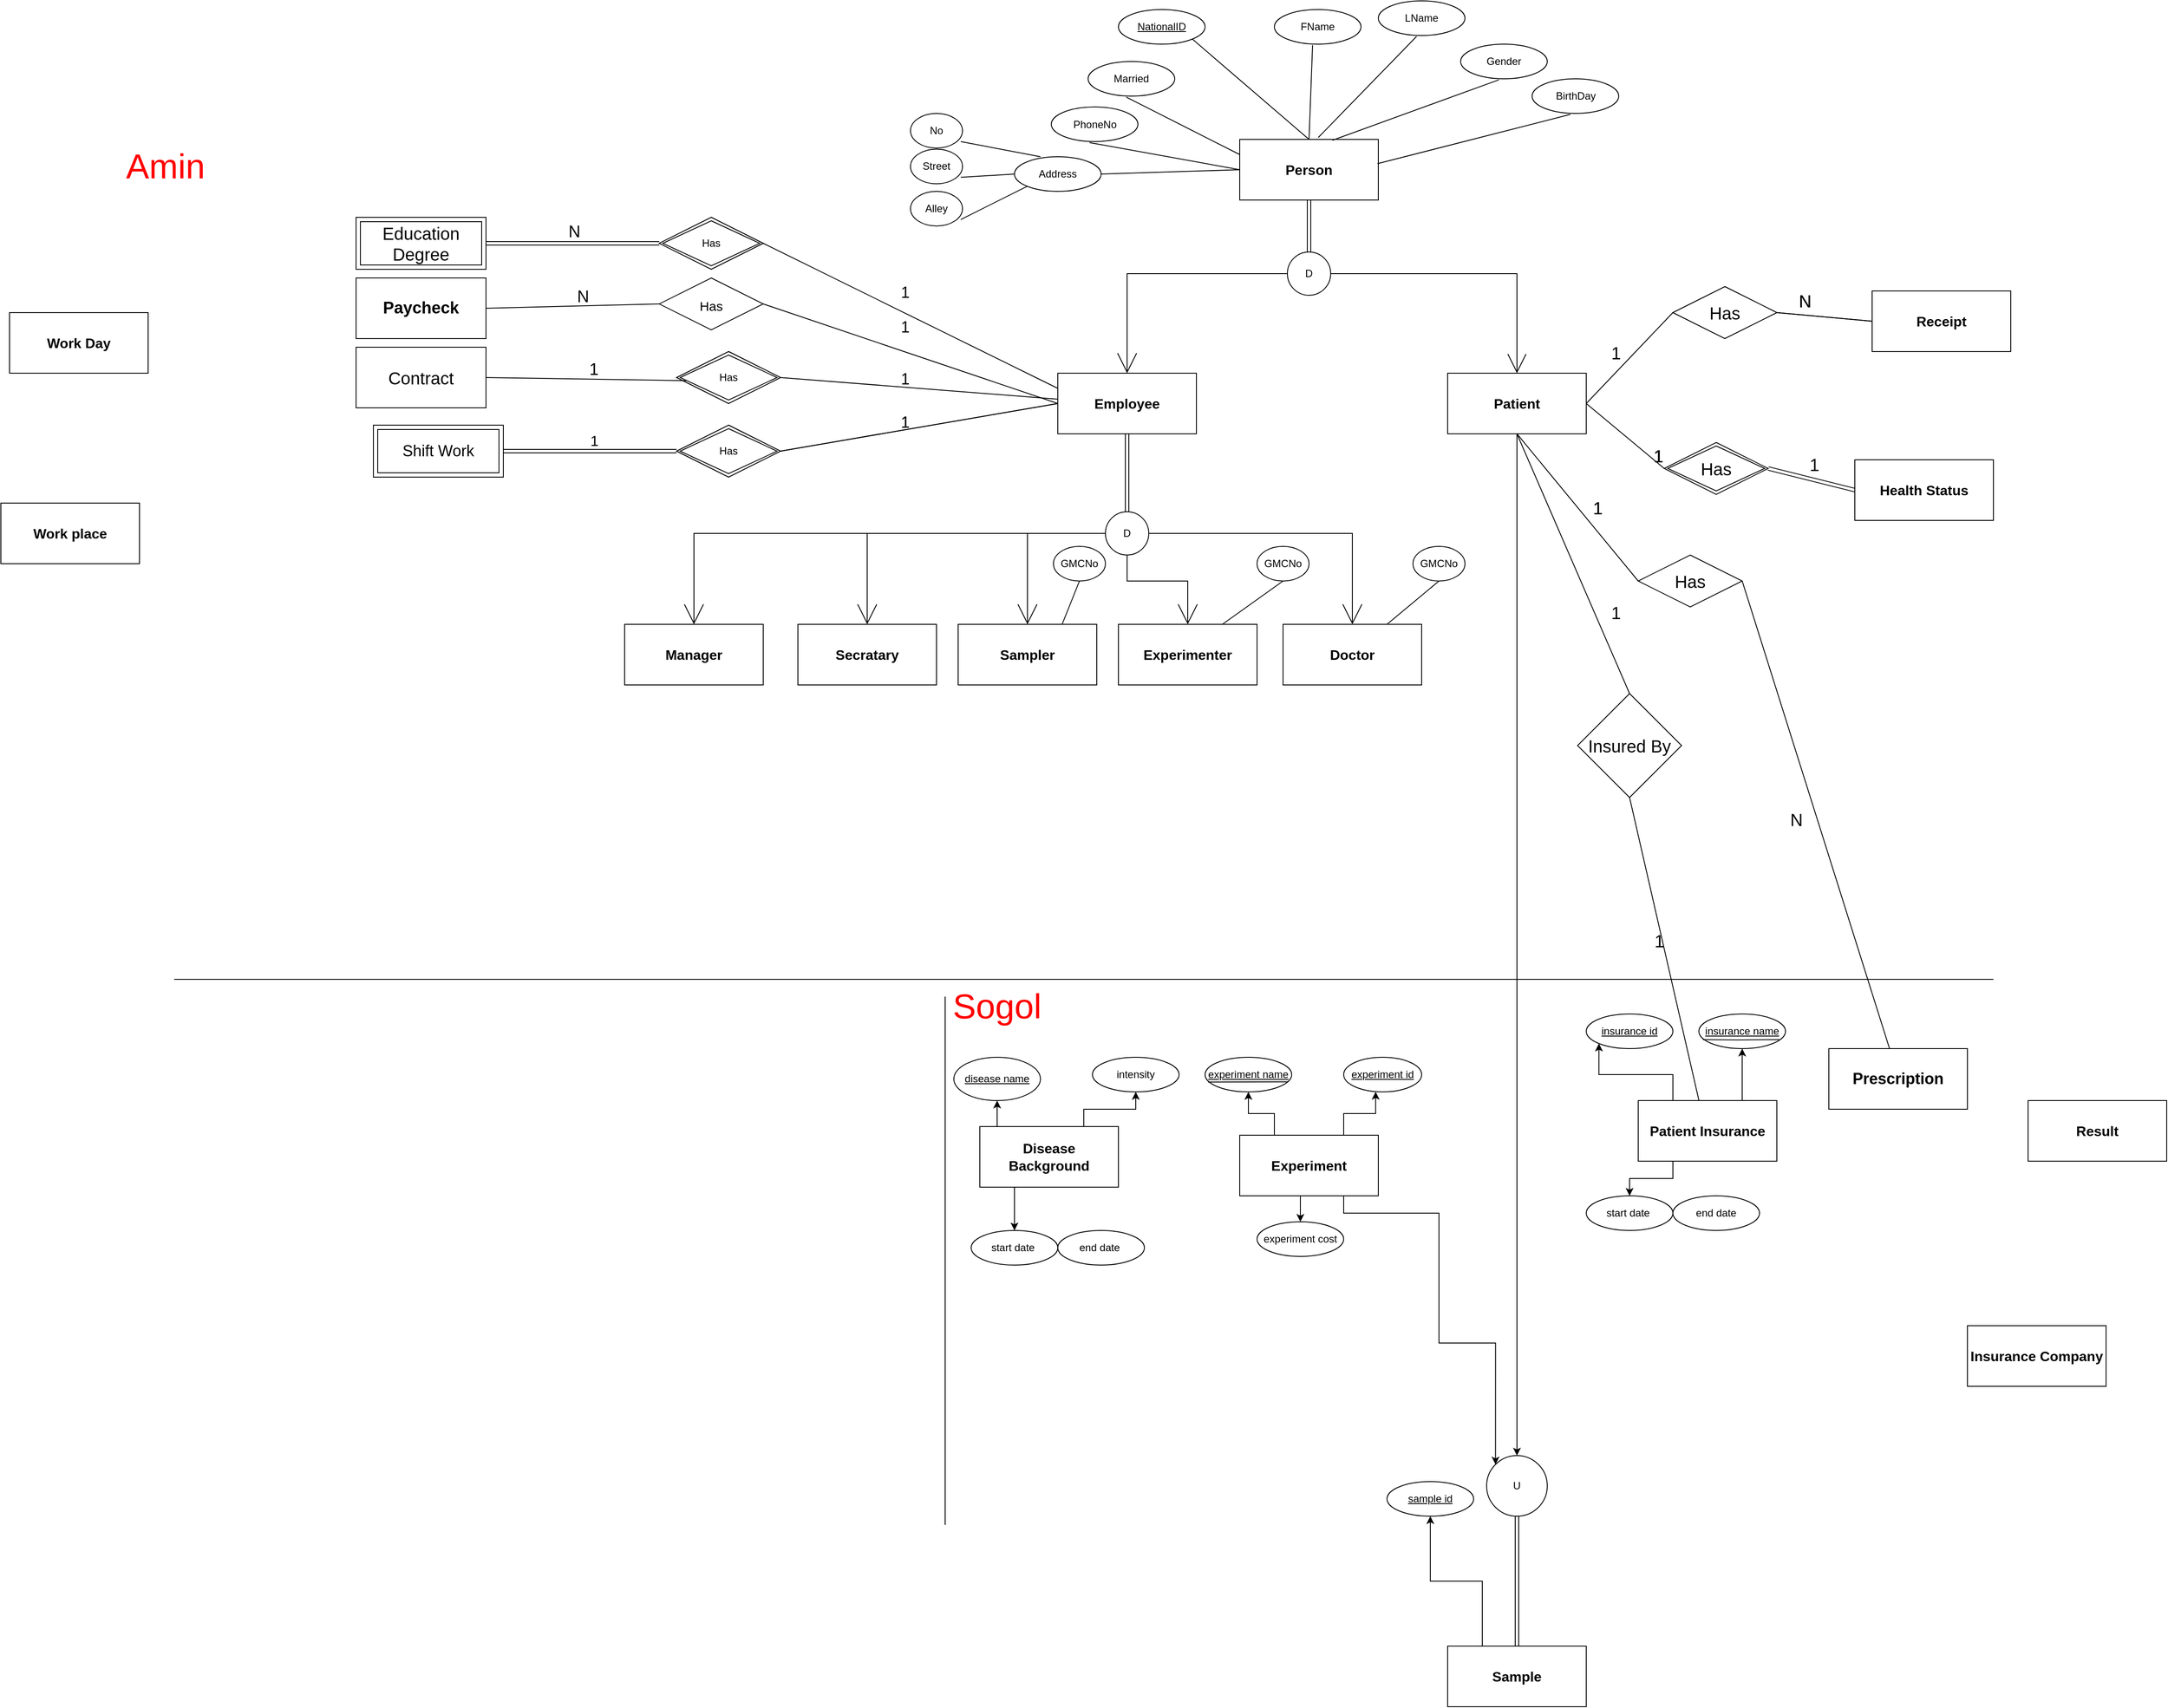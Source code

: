<mxfile version="15.8.3" type="device"><diagram id="yYorFiWzF9lwMJgG2FKl" name="Page-1"><mxGraphModel dx="3232" dy="2679" grid="1" gridSize="10" guides="1" tooltips="1" connect="1" arrows="1" fold="1" page="1" pageScale="1" pageWidth="850" pageHeight="1100" math="0" shadow="0"><root><mxCell id="0"/><mxCell id="1" parent="0"/><mxCell id="ndQmnq2tbYFk8jUC-qTm-1" value="&lt;font style=&quot;font-size: 16px&quot;&gt;&lt;b&gt;Person&lt;/b&gt;&lt;/font&gt;" style="whiteSpace=wrap;html=1;align=center;" parent="1" vertex="1"><mxGeometry x="1520" y="-370" width="160" height="70" as="geometry"/></mxCell><mxCell id="ndQmnq2tbYFk8jUC-qTm-2" value="&lt;span style=&quot;font-size: 16px&quot;&gt;&lt;b&gt;Experimenter&lt;/b&gt;&lt;/span&gt;" style="whiteSpace=wrap;html=1;align=center;" parent="1" vertex="1"><mxGeometry x="1380" y="190" width="160" height="70" as="geometry"/></mxCell><mxCell id="ndQmnq2tbYFk8jUC-qTm-3" value="&lt;font style=&quot;font-size: 16px&quot;&gt;&lt;b&gt;Employee&lt;/b&gt;&lt;/font&gt;" style="whiteSpace=wrap;html=1;align=center;" parent="1" vertex="1"><mxGeometry x="1310" y="-100" width="160" height="70" as="geometry"/></mxCell><mxCell id="tGSkYTKsPLQfBhDFiUdl-58" style="edgeStyle=orthogonalEdgeStyle;rounded=0;orthogonalLoop=1;jettySize=auto;html=1;exitX=0.5;exitY=1;exitDx=0;exitDy=0;entryX=0.5;entryY=0;entryDx=0;entryDy=0;" parent="1" source="ndQmnq2tbYFk8jUC-qTm-4" target="tGSkYTKsPLQfBhDFiUdl-52" edge="1"><mxGeometry relative="1" as="geometry"/></mxCell><mxCell id="ndQmnq2tbYFk8jUC-qTm-4" value="&lt;font style=&quot;font-size: 16px&quot;&gt;&lt;b&gt;Patient&lt;/b&gt;&lt;/font&gt;" style="whiteSpace=wrap;html=1;align=center;" parent="1" vertex="1"><mxGeometry x="1760" y="-100" width="160" height="70" as="geometry"/></mxCell><mxCell id="ndQmnq2tbYFk8jUC-qTm-5" value="&lt;font style=&quot;font-size: 16px&quot;&gt;&lt;b&gt;Manager&lt;/b&gt;&lt;/font&gt;" style="whiteSpace=wrap;html=1;align=center;" parent="1" vertex="1"><mxGeometry x="810" y="190" width="160" height="70" as="geometry"/></mxCell><mxCell id="ndQmnq2tbYFk8jUC-qTm-6" value="&lt;span style=&quot;font-size: 16px&quot;&gt;&lt;b&gt;Doctor&lt;/b&gt;&lt;/span&gt;" style="whiteSpace=wrap;html=1;align=center;" parent="1" vertex="1"><mxGeometry x="1570" y="190" width="160" height="70" as="geometry"/></mxCell><mxCell id="ndQmnq2tbYFk8jUC-qTm-7" value="&lt;font style=&quot;font-size: 16px&quot;&gt;&lt;b&gt;Sampler&lt;/b&gt;&lt;/font&gt;" style="whiteSpace=wrap;html=1;align=center;" parent="1" vertex="1"><mxGeometry x="1195" y="190" width="160" height="70" as="geometry"/></mxCell><mxCell id="ndQmnq2tbYFk8jUC-qTm-9" value="&lt;span style=&quot;font-size: 16px&quot;&gt;&lt;b&gt;Secratary&lt;/b&gt;&lt;/span&gt;" style="whiteSpace=wrap;html=1;align=center;" parent="1" vertex="1"><mxGeometry x="1010" y="190" width="160" height="70" as="geometry"/></mxCell><mxCell id="ndQmnq2tbYFk8jUC-qTm-10" value="&lt;span style=&quot;font-size: 16px&quot;&gt;&lt;b&gt;Work place&lt;/b&gt;&lt;/span&gt;" style="whiteSpace=wrap;html=1;align=center;" parent="1" vertex="1"><mxGeometry x="90" y="50" width="160" height="70" as="geometry"/></mxCell><mxCell id="ndQmnq2tbYFk8jUC-qTm-13" value="&lt;span style=&quot;font-size: 16px&quot;&gt;&lt;b&gt;Work Day&lt;/b&gt;&lt;/span&gt;" style="whiteSpace=wrap;html=1;align=center;" parent="1" vertex="1"><mxGeometry x="100" y="-170" width="160" height="70" as="geometry"/></mxCell><mxCell id="tGSkYTKsPLQfBhDFiUdl-62" style="edgeStyle=orthogonalEdgeStyle;rounded=0;orthogonalLoop=1;jettySize=auto;html=1;exitX=0.25;exitY=0;exitDx=0;exitDy=0;entryX=0;entryY=1;entryDx=0;entryDy=0;" parent="1" source="ndQmnq2tbYFk8jUC-qTm-16" target="tGSkYTKsPLQfBhDFiUdl-60" edge="1"><mxGeometry relative="1" as="geometry"/></mxCell><mxCell id="tGSkYTKsPLQfBhDFiUdl-65" style="edgeStyle=orthogonalEdgeStyle;rounded=0;orthogonalLoop=1;jettySize=auto;html=1;exitX=0.75;exitY=0;exitDx=0;exitDy=0;entryX=0.5;entryY=1;entryDx=0;entryDy=0;" parent="1" source="ndQmnq2tbYFk8jUC-qTm-16" target="tGSkYTKsPLQfBhDFiUdl-63" edge="1"><mxGeometry relative="1" as="geometry"/></mxCell><mxCell id="tGSkYTKsPLQfBhDFiUdl-68" style="edgeStyle=orthogonalEdgeStyle;rounded=0;orthogonalLoop=1;jettySize=auto;html=1;exitX=0.25;exitY=1;exitDx=0;exitDy=0;" parent="1" source="ndQmnq2tbYFk8jUC-qTm-16" target="tGSkYTKsPLQfBhDFiUdl-67" edge="1"><mxGeometry relative="1" as="geometry"/></mxCell><mxCell id="ndQmnq2tbYFk8jUC-qTm-16" value="&lt;span style=&quot;font-size: 16px&quot;&gt;&lt;b&gt;Patient Insurance&lt;/b&gt;&lt;/span&gt;" style="whiteSpace=wrap;html=1;align=center;" parent="1" vertex="1"><mxGeometry x="1980" y="740" width="160" height="70" as="geometry"/></mxCell><mxCell id="tGSkYTKsPLQfBhDFiUdl-15" style="edgeStyle=orthogonalEdgeStyle;rounded=0;orthogonalLoop=1;jettySize=auto;html=1;exitX=0.75;exitY=0;exitDx=0;exitDy=0;entryX=0.41;entryY=0.997;entryDx=0;entryDy=0;entryPerimeter=0;" parent="1" source="ndQmnq2tbYFk8jUC-qTm-22" target="tGSkYTKsPLQfBhDFiUdl-13" edge="1"><mxGeometry relative="1" as="geometry"/></mxCell><mxCell id="tGSkYTKsPLQfBhDFiUdl-16" style="edgeStyle=orthogonalEdgeStyle;rounded=0;orthogonalLoop=1;jettySize=auto;html=1;exitX=0.25;exitY=0;exitDx=0;exitDy=0;entryX=0.5;entryY=1;entryDx=0;entryDy=0;" parent="1" source="ndQmnq2tbYFk8jUC-qTm-22" target="tGSkYTKsPLQfBhDFiUdl-11" edge="1"><mxGeometry relative="1" as="geometry"/></mxCell><mxCell id="tGSkYTKsPLQfBhDFiUdl-17" style="edgeStyle=orthogonalEdgeStyle;rounded=0;orthogonalLoop=1;jettySize=auto;html=1;exitX=0.5;exitY=1;exitDx=0;exitDy=0;entryX=0.5;entryY=0;entryDx=0;entryDy=0;" parent="1" source="ndQmnq2tbYFk8jUC-qTm-22" target="tGSkYTKsPLQfBhDFiUdl-14" edge="1"><mxGeometry relative="1" as="geometry"/></mxCell><mxCell id="tGSkYTKsPLQfBhDFiUdl-57" style="edgeStyle=orthogonalEdgeStyle;rounded=0;orthogonalLoop=1;jettySize=auto;html=1;exitX=0.75;exitY=1;exitDx=0;exitDy=0;entryX=0;entryY=0;entryDx=0;entryDy=0;" parent="1" source="ndQmnq2tbYFk8jUC-qTm-22" target="tGSkYTKsPLQfBhDFiUdl-52" edge="1"><mxGeometry relative="1" as="geometry"><Array as="points"><mxPoint x="1640" y="870"/><mxPoint x="1750" y="870"/><mxPoint x="1750" y="1020"/><mxPoint x="1815" y="1020"/></Array></mxGeometry></mxCell><mxCell id="ndQmnq2tbYFk8jUC-qTm-22" value="&lt;span style=&quot;font-size: 16px&quot;&gt;&lt;b&gt;Experiment&lt;/b&gt;&lt;/span&gt;" style="whiteSpace=wrap;html=1;align=center;" parent="1" vertex="1"><mxGeometry x="1520" y="780" width="160" height="70" as="geometry"/></mxCell><mxCell id="ndQmnq2tbYFk8jUC-qTm-23" value="&lt;font style=&quot;font-size: 16px&quot;&gt;&lt;b&gt;Result&lt;/b&gt;&lt;/font&gt;" style="whiteSpace=wrap;html=1;align=center;" parent="1" vertex="1"><mxGeometry x="2430" y="740" width="160" height="70" as="geometry"/></mxCell><mxCell id="tGSkYTKsPLQfBhDFiUdl-9" style="edgeStyle=orthogonalEdgeStyle;rounded=0;orthogonalLoop=1;jettySize=auto;html=1;exitX=0.25;exitY=0;exitDx=0;exitDy=0;entryX=0.5;entryY=1;entryDx=0;entryDy=0;" parent="1" source="ndQmnq2tbYFk8jUC-qTm-24" target="tGSkYTKsPLQfBhDFiUdl-1" edge="1"><mxGeometry relative="1" as="geometry"/></mxCell><mxCell id="tGSkYTKsPLQfBhDFiUdl-10" style="edgeStyle=orthogonalEdgeStyle;rounded=0;orthogonalLoop=1;jettySize=auto;html=1;exitX=0.75;exitY=0;exitDx=0;exitDy=0;entryX=0.5;entryY=1;entryDx=0;entryDy=0;" parent="1" source="ndQmnq2tbYFk8jUC-qTm-24" target="tGSkYTKsPLQfBhDFiUdl-2" edge="1"><mxGeometry relative="1" as="geometry"/></mxCell><mxCell id="tGSkYTKsPLQfBhDFiUdl-72" style="edgeStyle=orthogonalEdgeStyle;rounded=0;orthogonalLoop=1;jettySize=auto;html=1;exitX=0.25;exitY=1;exitDx=0;exitDy=0;entryX=0.5;entryY=0;entryDx=0;entryDy=0;" parent="1" source="ndQmnq2tbYFk8jUC-qTm-24" target="tGSkYTKsPLQfBhDFiUdl-71" edge="1"><mxGeometry relative="1" as="geometry"/></mxCell><mxCell id="ndQmnq2tbYFk8jUC-qTm-24" value="&lt;span style=&quot;font-size: 16px&quot;&gt;&lt;b&gt;Disease Background&lt;/b&gt;&lt;/span&gt;" style="whiteSpace=wrap;html=1;align=center;" parent="1" vertex="1"><mxGeometry x="1220" y="770" width="160" height="70" as="geometry"/></mxCell><mxCell id="tGSkYTKsPLQfBhDFiUdl-19" style="edgeStyle=orthogonalEdgeStyle;rounded=0;orthogonalLoop=1;jettySize=auto;html=1;exitX=0.25;exitY=0;exitDx=0;exitDy=0;entryX=0.5;entryY=1;entryDx=0;entryDy=0;" parent="1" source="ndQmnq2tbYFk8jUC-qTm-25" target="tGSkYTKsPLQfBhDFiUdl-50" edge="1"><mxGeometry relative="1" as="geometry"><mxPoint x="1270" y="1120" as="targetPoint"/></mxGeometry></mxCell><mxCell id="ndQmnq2tbYFk8jUC-qTm-25" value="&lt;span style=&quot;font-size: 16px&quot;&gt;&lt;b&gt;Sample&lt;/b&gt;&lt;/span&gt;" style="whiteSpace=wrap;html=1;align=center;" parent="1" vertex="1"><mxGeometry x="1760" y="1370" width="160" height="70" as="geometry"/></mxCell><mxCell id="ndQmnq2tbYFk8jUC-qTm-26" value="&lt;font style=&quot;font-size: 16px&quot;&gt;&lt;b&gt;Insurance Company&lt;/b&gt;&lt;/font&gt;" style="whiteSpace=wrap;html=1;align=center;" parent="1" vertex="1"><mxGeometry x="2360" y="1000" width="160" height="70" as="geometry"/></mxCell><mxCell id="ndQmnq2tbYFk8jUC-qTm-27" value="&lt;font style=&quot;font-size: 18px&quot;&gt;&lt;b&gt;Prescription&lt;/b&gt;&lt;/font&gt;" style="whiteSpace=wrap;html=1;align=center;" parent="1" vertex="1"><mxGeometry x="2200" y="680" width="160" height="70" as="geometry"/></mxCell><mxCell id="ndQmnq2tbYFk8jUC-qTm-30" value="" style="endArrow=none;html=1;fontColor=#FF0000;" parent="1" edge="1"><mxGeometry width="50" height="50" relative="1" as="geometry"><mxPoint x="2390" y="600" as="sourcePoint"/><mxPoint x="290" y="600" as="targetPoint"/></mxGeometry></mxCell><mxCell id="ndQmnq2tbYFk8jUC-qTm-31" value="" style="endArrow=none;html=1;fontColor=#FF0000;" parent="1" edge="1"><mxGeometry width="50" height="50" relative="1" as="geometry"><mxPoint x="1180" y="1230" as="sourcePoint"/><mxPoint x="1180" y="620" as="targetPoint"/></mxGeometry></mxCell><mxCell id="ndQmnq2tbYFk8jUC-qTm-33" value="&lt;font style=&quot;font-size: 40px&quot;&gt;Amin&lt;/font&gt;" style="text;html=1;strokeColor=none;fillColor=none;align=center;verticalAlign=middle;whiteSpace=wrap;rounded=0;fontColor=#FF0000;" parent="1" vertex="1"><mxGeometry x="260" y="-360" width="40" height="40" as="geometry"/></mxCell><mxCell id="ndQmnq2tbYFk8jUC-qTm-34" value="Sogol" style="text;html=1;strokeColor=none;fillColor=none;align=center;verticalAlign=middle;whiteSpace=wrap;rounded=0;fontColor=#FF0000;fontSize=40;" parent="1" vertex="1"><mxGeometry x="1220" y="620" width="40" height="20" as="geometry"/></mxCell><mxCell id="tGSkYTKsPLQfBhDFiUdl-1" value="&lt;u&gt;disease name&lt;/u&gt;" style="ellipse;whiteSpace=wrap;html=1;" parent="1" vertex="1"><mxGeometry x="1190" y="690" width="100" height="50" as="geometry"/></mxCell><mxCell id="tGSkYTKsPLQfBhDFiUdl-2" value="intensity" style="ellipse;whiteSpace=wrap;html=1;" parent="1" vertex="1"><mxGeometry x="1350" y="690" width="100" height="40" as="geometry"/></mxCell><mxCell id="tGSkYTKsPLQfBhDFiUdl-11" value="experiment name" style="ellipse;whiteSpace=wrap;html=1;fontStyle=4" parent="1" vertex="1"><mxGeometry x="1480" y="690" width="100" height="40" as="geometry"/></mxCell><mxCell id="tGSkYTKsPLQfBhDFiUdl-13" value="&lt;u&gt;experiment id&lt;/u&gt;" style="ellipse;whiteSpace=wrap;html=1;" parent="1" vertex="1"><mxGeometry x="1640" y="690" width="90" height="40" as="geometry"/></mxCell><mxCell id="tGSkYTKsPLQfBhDFiUdl-14" value="experiment cost" style="ellipse;whiteSpace=wrap;html=1;" parent="1" vertex="1"><mxGeometry x="1540" y="880" width="100" height="40" as="geometry"/></mxCell><mxCell id="tGSkYTKsPLQfBhDFiUdl-50" value="sample id" style="ellipse;whiteSpace=wrap;html=1;align=center;fontStyle=4;" parent="1" vertex="1"><mxGeometry x="1690" y="1180" width="100" height="40" as="geometry"/></mxCell><mxCell id="tGSkYTKsPLQfBhDFiUdl-52" value="U" style="ellipse;whiteSpace=wrap;html=1;aspect=fixed;" parent="1" vertex="1"><mxGeometry x="1805" y="1150" width="70" height="70" as="geometry"/></mxCell><mxCell id="tGSkYTKsPLQfBhDFiUdl-55" value="" style="shape=link;html=1;rounded=0;exitX=0.5;exitY=0;exitDx=0;exitDy=0;entryX=0.5;entryY=1;entryDx=0;entryDy=0;" parent="1" source="ndQmnq2tbYFk8jUC-qTm-25" target="tGSkYTKsPLQfBhDFiUdl-52" edge="1"><mxGeometry relative="1" as="geometry"><mxPoint x="1840" y="1260" as="sourcePoint"/><mxPoint x="2000" y="1260" as="targetPoint"/><Array as="points"/></mxGeometry></mxCell><mxCell id="tGSkYTKsPLQfBhDFiUdl-60" value="insurance id" style="ellipse;whiteSpace=wrap;html=1;align=center;fontStyle=4;" parent="1" vertex="1"><mxGeometry x="1920" y="640" width="100" height="40" as="geometry"/></mxCell><mxCell id="tGSkYTKsPLQfBhDFiUdl-63" value="&lt;u&gt;insurance name&lt;/u&gt;" style="ellipse;whiteSpace=wrap;html=1;align=center;" parent="1" vertex="1"><mxGeometry x="2050" y="640" width="100" height="40" as="geometry"/></mxCell><mxCell id="tGSkYTKsPLQfBhDFiUdl-66" value="end date" style="ellipse;whiteSpace=wrap;html=1;align=center;" parent="1" vertex="1"><mxGeometry x="2020" y="850" width="100" height="40" as="geometry"/></mxCell><mxCell id="tGSkYTKsPLQfBhDFiUdl-67" value="start date&amp;nbsp;" style="ellipse;whiteSpace=wrap;html=1;align=center;" parent="1" vertex="1"><mxGeometry x="1920" y="850" width="100" height="40" as="geometry"/></mxCell><mxCell id="tGSkYTKsPLQfBhDFiUdl-70" value="end date&amp;nbsp;" style="ellipse;whiteSpace=wrap;html=1;align=center;" parent="1" vertex="1"><mxGeometry x="1310" y="890" width="100" height="40" as="geometry"/></mxCell><mxCell id="tGSkYTKsPLQfBhDFiUdl-71" value="start date&amp;nbsp;" style="ellipse;whiteSpace=wrap;html=1;align=center;" parent="1" vertex="1"><mxGeometry x="1210" y="890" width="100" height="40" as="geometry"/></mxCell><mxCell id="tGSkYTKsPLQfBhDFiUdl-78" value="" style="endArrow=none;html=1;rounded=0;exitX=0.034;exitY=0.716;exitDx=0;exitDy=0;exitPerimeter=0;entryX=0.956;entryY=0.71;entryDx=0;entryDy=0;entryPerimeter=0;" parent="1" source="tGSkYTKsPLQfBhDFiUdl-11" target="tGSkYTKsPLQfBhDFiUdl-11" edge="1"><mxGeometry width="50" height="50" relative="1" as="geometry"><mxPoint x="1600" y="720" as="sourcePoint"/><mxPoint x="1590" y="720" as="targetPoint"/></mxGeometry></mxCell><mxCell id="tGSkYTKsPLQfBhDFiUdl-79" value="" style="endArrow=none;html=1;rounded=0;exitX=0.047;exitY=0.74;exitDx=0;exitDy=0;exitPerimeter=0;entryX=0.932;entryY=0.74;entryDx=0;entryDy=0;entryPerimeter=0;" parent="1" source="tGSkYTKsPLQfBhDFiUdl-63" target="tGSkYTKsPLQfBhDFiUdl-63" edge="1"><mxGeometry width="50" height="50" relative="1" as="geometry"><mxPoint x="2065" y="670" as="sourcePoint"/><mxPoint x="2125" y="670" as="targetPoint"/><Array as="points"><mxPoint x="2095" y="670"/></Array></mxGeometry></mxCell><mxCell id="c3IHe-DRA20rUjw99vpj-3" value="" style="endArrow=none;html=1;rounded=0;exitX=1;exitY=1;exitDx=0;exitDy=0;entryX=0.5;entryY=0;entryDx=0;entryDy=0;" edge="1" parent="1" source="c3IHe-DRA20rUjw99vpj-12" target="ndQmnq2tbYFk8jUC-qTm-1"><mxGeometry relative="1" as="geometry"><mxPoint x="1480" y="-480" as="sourcePoint"/><mxPoint x="1650" y="-10" as="targetPoint"/></mxGeometry></mxCell><mxCell id="c3IHe-DRA20rUjw99vpj-6" value="FName" style="ellipse;whiteSpace=wrap;html=1;align=center;" vertex="1" parent="1"><mxGeometry x="1560" y="-520" width="100" height="40" as="geometry"/></mxCell><mxCell id="c3IHe-DRA20rUjw99vpj-12" value="NationalID" style="ellipse;whiteSpace=wrap;html=1;align=center;fontStyle=4;" vertex="1" parent="1"><mxGeometry x="1380" y="-520" width="100" height="40" as="geometry"/></mxCell><mxCell id="c3IHe-DRA20rUjw99vpj-13" value="" style="endArrow=none;html=1;rounded=0;exitX=0.441;exitY=1.029;exitDx=0;exitDy=0;exitPerimeter=0;entryX=0.5;entryY=0;entryDx=0;entryDy=0;" edge="1" parent="1" source="c3IHe-DRA20rUjw99vpj-6" target="ndQmnq2tbYFk8jUC-qTm-1"><mxGeometry relative="1" as="geometry"><mxPoint x="1550" y="-330" as="sourcePoint"/><mxPoint x="1710" y="-330" as="targetPoint"/></mxGeometry></mxCell><mxCell id="c3IHe-DRA20rUjw99vpj-14" value="" style="endArrow=none;html=1;rounded=0;exitX=0.441;exitY=1.029;exitDx=0;exitDy=0;exitPerimeter=0;entryX=0.567;entryY=-0.032;entryDx=0;entryDy=0;entryPerimeter=0;" edge="1" source="c3IHe-DRA20rUjw99vpj-15" parent="1" target="ndQmnq2tbYFk8jUC-qTm-1"><mxGeometry relative="1" as="geometry"><mxPoint x="1670" y="-340" as="sourcePoint"/><mxPoint x="1720" y="-380.0" as="targetPoint"/></mxGeometry></mxCell><mxCell id="c3IHe-DRA20rUjw99vpj-15" value="LName" style="ellipse;whiteSpace=wrap;html=1;align=center;" vertex="1" parent="1"><mxGeometry x="1680" y="-530" width="100" height="40" as="geometry"/></mxCell><mxCell id="c3IHe-DRA20rUjw99vpj-16" value="Gender" style="ellipse;whiteSpace=wrap;html=1;align=center;" vertex="1" parent="1"><mxGeometry x="1775" y="-480" width="100" height="40" as="geometry"/></mxCell><mxCell id="c3IHe-DRA20rUjw99vpj-17" value="" style="endArrow=none;html=1;rounded=0;exitX=0.441;exitY=1.029;exitDx=0;exitDy=0;exitPerimeter=0;entryX=0.669;entryY=0.014;entryDx=0;entryDy=0;entryPerimeter=0;" edge="1" source="c3IHe-DRA20rUjw99vpj-16" parent="1" target="ndQmnq2tbYFk8jUC-qTm-1"><mxGeometry relative="1" as="geometry"><mxPoint x="1765" y="-290" as="sourcePoint"/><mxPoint x="1705.72" y="-322.24" as="targetPoint"/></mxGeometry></mxCell><mxCell id="c3IHe-DRA20rUjw99vpj-18" value="BirthDay" style="ellipse;whiteSpace=wrap;html=1;align=center;" vertex="1" parent="1"><mxGeometry x="1857.5" y="-440" width="100" height="40" as="geometry"/></mxCell><mxCell id="c3IHe-DRA20rUjw99vpj-19" value="" style="endArrow=none;html=1;rounded=0;exitX=0.441;exitY=1.029;exitDx=0;exitDy=0;exitPerimeter=0;entryX=0.994;entryY=0.4;entryDx=0;entryDy=0;entryPerimeter=0;" edge="1" source="c3IHe-DRA20rUjw99vpj-18" parent="1" target="ndQmnq2tbYFk8jUC-qTm-1"><mxGeometry relative="1" as="geometry"><mxPoint x="1847.5" y="-250" as="sourcePoint"/><mxPoint x="1692.5" y="-347.01" as="targetPoint"/></mxGeometry></mxCell><mxCell id="c3IHe-DRA20rUjw99vpj-20" value="Married" style="ellipse;whiteSpace=wrap;html=1;align=center;" vertex="1" parent="1"><mxGeometry x="1345" y="-460" width="100" height="40" as="geometry"/></mxCell><mxCell id="c3IHe-DRA20rUjw99vpj-21" value="" style="endArrow=none;html=1;rounded=0;exitX=0.441;exitY=1.029;exitDx=0;exitDy=0;exitPerimeter=0;entryX=0;entryY=0.25;entryDx=0;entryDy=0;" edge="1" source="c3IHe-DRA20rUjw99vpj-20" parent="1" target="ndQmnq2tbYFk8jUC-qTm-1"><mxGeometry relative="1" as="geometry"><mxPoint x="1335" y="-270" as="sourcePoint"/><mxPoint x="1385" y="-310" as="targetPoint"/></mxGeometry></mxCell><mxCell id="c3IHe-DRA20rUjw99vpj-24" value="PhoneNo" style="ellipse;whiteSpace=wrap;html=1;align=center;" vertex="1" parent="1"><mxGeometry x="1302.5" y="-407.5" width="100" height="40" as="geometry"/></mxCell><mxCell id="c3IHe-DRA20rUjw99vpj-25" value="" style="endArrow=none;html=1;rounded=0;exitX=0.441;exitY=1.029;exitDx=0;exitDy=0;exitPerimeter=0;entryX=0;entryY=0.5;entryDx=0;entryDy=0;" edge="1" source="c3IHe-DRA20rUjw99vpj-24" parent="1" target="ndQmnq2tbYFk8jUC-qTm-1"><mxGeometry relative="1" as="geometry"><mxPoint x="1292.5" y="-217.5" as="sourcePoint"/><mxPoint x="1477.5" y="-300" as="targetPoint"/></mxGeometry></mxCell><mxCell id="c3IHe-DRA20rUjw99vpj-30" value="" style="endArrow=none;html=1;rounded=0;entryX=0;entryY=0.5;entryDx=0;entryDy=0;exitX=1;exitY=0.5;exitDx=0;exitDy=0;" edge="1" parent="1" source="c3IHe-DRA20rUjw99vpj-31" target="ndQmnq2tbYFk8jUC-qTm-1"><mxGeometry relative="1" as="geometry"><mxPoint x="1371" y="-326" as="sourcePoint"/><mxPoint x="1490" y="-250" as="targetPoint"/></mxGeometry></mxCell><mxCell id="c3IHe-DRA20rUjw99vpj-31" value="Address" style="ellipse;whiteSpace=wrap;html=1;align=center;" vertex="1" parent="1"><mxGeometry x="1260" y="-350" width="100" height="40" as="geometry"/></mxCell><mxCell id="c3IHe-DRA20rUjw99vpj-32" value="No" style="ellipse;whiteSpace=wrap;html=1;align=center;" vertex="1" parent="1"><mxGeometry x="1140" y="-400" width="60" height="40" as="geometry"/></mxCell><mxCell id="c3IHe-DRA20rUjw99vpj-33" value="" style="endArrow=none;html=1;rounded=0;exitX=0.967;exitY=0.813;exitDx=0;exitDy=0;exitPerimeter=0;" edge="1" parent="1" source="c3IHe-DRA20rUjw99vpj-32"><mxGeometry relative="1" as="geometry"><mxPoint x="1330" y="-250" as="sourcePoint"/><mxPoint x="1290" y="-350" as="targetPoint"/></mxGeometry></mxCell><mxCell id="c3IHe-DRA20rUjw99vpj-34" value="Street" style="ellipse;whiteSpace=wrap;html=1;align=center;" vertex="1" parent="1"><mxGeometry x="1140" y="-358.75" width="60" height="40" as="geometry"/></mxCell><mxCell id="c3IHe-DRA20rUjw99vpj-35" value="" style="endArrow=none;html=1;rounded=0;exitX=0.967;exitY=0.813;exitDx=0;exitDy=0;exitPerimeter=0;entryX=0;entryY=0.5;entryDx=0;entryDy=0;" edge="1" source="c3IHe-DRA20rUjw99vpj-34" parent="1" target="c3IHe-DRA20rUjw99vpj-31"><mxGeometry relative="1" as="geometry"><mxPoint x="1290" y="-201.25" as="sourcePoint"/><mxPoint x="1250" y="-301.25" as="targetPoint"/></mxGeometry></mxCell><mxCell id="c3IHe-DRA20rUjw99vpj-36" value="Alley" style="ellipse;whiteSpace=wrap;html=1;align=center;" vertex="1" parent="1"><mxGeometry x="1140" y="-310" width="60" height="40" as="geometry"/></mxCell><mxCell id="c3IHe-DRA20rUjw99vpj-37" value="" style="endArrow=none;html=1;rounded=0;exitX=0.967;exitY=0.813;exitDx=0;exitDy=0;exitPerimeter=0;entryX=0;entryY=1;entryDx=0;entryDy=0;" edge="1" source="c3IHe-DRA20rUjw99vpj-36" parent="1" target="c3IHe-DRA20rUjw99vpj-31"><mxGeometry relative="1" as="geometry"><mxPoint x="1290" y="-142.5" as="sourcePoint"/><mxPoint x="1260" y="-271.25" as="targetPoint"/></mxGeometry></mxCell><mxCell id="c3IHe-DRA20rUjw99vpj-41" style="edgeStyle=orthogonalEdgeStyle;rounded=0;orthogonalLoop=1;jettySize=auto;html=1;entryX=0.5;entryY=0;entryDx=0;entryDy=0;endSize=21;endArrow=open;endFill=0;" edge="1" parent="1" source="c3IHe-DRA20rUjw99vpj-38" target="ndQmnq2tbYFk8jUC-qTm-3"><mxGeometry relative="1" as="geometry"/></mxCell><mxCell id="c3IHe-DRA20rUjw99vpj-42" style="edgeStyle=orthogonalEdgeStyle;rounded=0;orthogonalLoop=1;jettySize=auto;html=1;entryX=0.5;entryY=0;entryDx=0;entryDy=0;endSize=20;endArrow=open;endFill=0;" edge="1" parent="1" source="c3IHe-DRA20rUjw99vpj-38" target="ndQmnq2tbYFk8jUC-qTm-4"><mxGeometry relative="1" as="geometry"/></mxCell><mxCell id="c3IHe-DRA20rUjw99vpj-38" value="D" style="ellipse;whiteSpace=wrap;html=1;align=center;" vertex="1" parent="1"><mxGeometry x="1575" y="-240" width="50" height="50" as="geometry"/></mxCell><mxCell id="c3IHe-DRA20rUjw99vpj-39" value="" style="shape=link;html=1;rounded=0;exitX=0.5;exitY=1;exitDx=0;exitDy=0;" edge="1" parent="1" source="ndQmnq2tbYFk8jUC-qTm-1" target="c3IHe-DRA20rUjw99vpj-38"><mxGeometry width="100" relative="1" as="geometry"><mxPoint x="1410" y="-100" as="sourcePoint"/><mxPoint x="1510" y="-100" as="targetPoint"/></mxGeometry></mxCell><mxCell id="c3IHe-DRA20rUjw99vpj-46" style="edgeStyle=orthogonalEdgeStyle;rounded=0;orthogonalLoop=1;jettySize=auto;html=1;entryX=0.5;entryY=0;entryDx=0;entryDy=0;endArrow=open;endFill=0;endSize=21;" edge="1" parent="1" source="c3IHe-DRA20rUjw99vpj-43" target="ndQmnq2tbYFk8jUC-qTm-6"><mxGeometry relative="1" as="geometry"/></mxCell><mxCell id="c3IHe-DRA20rUjw99vpj-47" style="edgeStyle=orthogonalEdgeStyle;rounded=0;orthogonalLoop=1;jettySize=auto;html=1;endArrow=open;endFill=0;endSize=21;" edge="1" parent="1" source="c3IHe-DRA20rUjw99vpj-43" target="ndQmnq2tbYFk8jUC-qTm-2"><mxGeometry relative="1" as="geometry"/></mxCell><mxCell id="c3IHe-DRA20rUjw99vpj-48" style="edgeStyle=orthogonalEdgeStyle;rounded=0;orthogonalLoop=1;jettySize=auto;html=1;endArrow=open;endFill=0;endSize=21;" edge="1" parent="1" source="c3IHe-DRA20rUjw99vpj-43" target="ndQmnq2tbYFk8jUC-qTm-7"><mxGeometry relative="1" as="geometry"/></mxCell><mxCell id="c3IHe-DRA20rUjw99vpj-49" style="edgeStyle=orthogonalEdgeStyle;rounded=0;orthogonalLoop=1;jettySize=auto;html=1;entryX=0.5;entryY=0;entryDx=0;entryDy=0;endArrow=open;endFill=0;endSize=21;" edge="1" parent="1" source="c3IHe-DRA20rUjw99vpj-43" target="ndQmnq2tbYFk8jUC-qTm-9"><mxGeometry relative="1" as="geometry"/></mxCell><mxCell id="c3IHe-DRA20rUjw99vpj-50" style="edgeStyle=orthogonalEdgeStyle;rounded=0;orthogonalLoop=1;jettySize=auto;html=1;entryX=0.5;entryY=0;entryDx=0;entryDy=0;endArrow=open;endFill=0;endSize=21;" edge="1" parent="1" source="c3IHe-DRA20rUjw99vpj-43" target="ndQmnq2tbYFk8jUC-qTm-5"><mxGeometry relative="1" as="geometry"/></mxCell><mxCell id="c3IHe-DRA20rUjw99vpj-43" value="D" style="ellipse;whiteSpace=wrap;html=1;align=center;" vertex="1" parent="1"><mxGeometry x="1365" y="60" width="50" height="50" as="geometry"/></mxCell><mxCell id="c3IHe-DRA20rUjw99vpj-44" value="" style="shape=link;html=1;rounded=0;exitX=0.5;exitY=1;exitDx=0;exitDy=0;entryX=0.5;entryY=0;entryDx=0;entryDy=0;" edge="1" target="c3IHe-DRA20rUjw99vpj-43" parent="1" source="ndQmnq2tbYFk8jUC-qTm-3"><mxGeometry width="100" relative="1" as="geometry"><mxPoint x="1390" y="-30" as="sourcePoint"/><mxPoint x="1390" y="30" as="targetPoint"/></mxGeometry></mxCell><mxCell id="c3IHe-DRA20rUjw99vpj-54" value="GMCNo" style="ellipse;whiteSpace=wrap;html=1;align=center;" vertex="1" parent="1"><mxGeometry x="1720" y="100" width="60" height="40" as="geometry"/></mxCell><mxCell id="c3IHe-DRA20rUjw99vpj-55" value="" style="endArrow=none;html=1;rounded=0;exitX=0.5;exitY=1;exitDx=0;exitDy=0;entryX=0.75;entryY=0;entryDx=0;entryDy=0;" edge="1" source="c3IHe-DRA20rUjw99vpj-54" parent="1" target="ndQmnq2tbYFk8jUC-qTm-6"><mxGeometry relative="1" as="geometry"><mxPoint x="1860" y="230" as="sourcePoint"/><mxPoint x="1820" y="130.0" as="targetPoint"/></mxGeometry></mxCell><mxCell id="c3IHe-DRA20rUjw99vpj-56" value="GMCNo" style="ellipse;whiteSpace=wrap;html=1;align=center;" vertex="1" parent="1"><mxGeometry x="1540" y="100" width="60" height="40" as="geometry"/></mxCell><mxCell id="c3IHe-DRA20rUjw99vpj-57" value="" style="endArrow=none;html=1;rounded=0;exitX=0.5;exitY=1;exitDx=0;exitDy=0;entryX=0.75;entryY=0;entryDx=0;entryDy=0;" edge="1" source="c3IHe-DRA20rUjw99vpj-56" parent="1" target="ndQmnq2tbYFk8jUC-qTm-2"><mxGeometry relative="1" as="geometry"><mxPoint x="1700" y="230" as="sourcePoint"/><mxPoint x="1530" y="190" as="targetPoint"/></mxGeometry></mxCell><mxCell id="c3IHe-DRA20rUjw99vpj-58" value="GMCNo" style="ellipse;whiteSpace=wrap;html=1;align=center;" vertex="1" parent="1"><mxGeometry x="1305" y="100" width="60" height="40" as="geometry"/></mxCell><mxCell id="c3IHe-DRA20rUjw99vpj-59" value="" style="endArrow=none;html=1;rounded=0;exitX=0.5;exitY=1;exitDx=0;exitDy=0;entryX=0.75;entryY=0;entryDx=0;entryDy=0;" edge="1" source="c3IHe-DRA20rUjw99vpj-58" parent="1" target="ndQmnq2tbYFk8jUC-qTm-7"><mxGeometry relative="1" as="geometry"><mxPoint x="1465" y="230" as="sourcePoint"/><mxPoint x="1265" y="190" as="targetPoint"/></mxGeometry></mxCell><mxCell id="c3IHe-DRA20rUjw99vpj-61" value="Has" style="shape=rhombus;double=1;perimeter=rhombusPerimeter;whiteSpace=wrap;html=1;align=center;" vertex="1" parent="1"><mxGeometry x="870" y="-40" width="120" height="60" as="geometry"/></mxCell><mxCell id="c3IHe-DRA20rUjw99vpj-66" value="" style="shape=link;html=1;rounded=0;endArrow=open;endFill=0;endSize=21;exitX=1;exitY=0.5;exitDx=0;exitDy=0;entryX=0;entryY=0.5;entryDx=0;entryDy=0;" edge="1" parent="1" source="c3IHe-DRA20rUjw99vpj-71" target="c3IHe-DRA20rUjw99vpj-61"><mxGeometry relative="1" as="geometry"><mxPoint x="640" y="-10" as="sourcePoint"/><mxPoint x="840" y="-1" as="targetPoint"/></mxGeometry></mxCell><mxCell id="c3IHe-DRA20rUjw99vpj-67" value="1" style="resizable=0;html=1;align=right;verticalAlign=bottom;fontSize=17;" connectable="0" vertex="1" parent="c3IHe-DRA20rUjw99vpj-66"><mxGeometry x="1" relative="1" as="geometry"><mxPoint x="-90" as="offset"/></mxGeometry></mxCell><mxCell id="c3IHe-DRA20rUjw99vpj-71" value="&lt;font style=&quot;font-size: 18px&quot;&gt;Shift Work&lt;br&gt;&lt;/font&gt;" style="shape=ext;margin=3;double=1;whiteSpace=wrap;html=1;align=center;" vertex="1" parent="1"><mxGeometry x="520" y="-40" width="150" height="60" as="geometry"/></mxCell><mxCell id="c3IHe-DRA20rUjw99vpj-72" value="" style="endArrow=none;html=1;rounded=0;fontSize=18;endSize=21;entryX=0;entryY=0.5;entryDx=0;entryDy=0;" edge="1" parent="1" target="ndQmnq2tbYFk8jUC-qTm-3"><mxGeometry relative="1" as="geometry"><mxPoint x="990" y="-10" as="sourcePoint"/><mxPoint x="1140" y="90" as="targetPoint"/></mxGeometry></mxCell><mxCell id="c3IHe-DRA20rUjw99vpj-73" value="1" style="resizable=0;html=1;align=right;verticalAlign=bottom;fontSize=18;" connectable="0" vertex="1" parent="c3IHe-DRA20rUjw99vpj-72"><mxGeometry x="1" relative="1" as="geometry"><mxPoint x="-170" y="35" as="offset"/></mxGeometry></mxCell><mxCell id="c3IHe-DRA20rUjw99vpj-90" value="1" style="resizable=0;html=1;align=right;verticalAlign=bottom;fontSize=18;" connectable="0" vertex="1" parent="c3IHe-DRA20rUjw99vpj-72"><mxGeometry x="1" relative="1" as="geometry"><mxPoint x="-170" y="-15" as="offset"/></mxGeometry></mxCell><mxCell id="c3IHe-DRA20rUjw99vpj-97" value="1" style="resizable=0;html=1;align=right;verticalAlign=bottom;fontSize=18;" connectable="0" vertex="1" parent="c3IHe-DRA20rUjw99vpj-72"><mxGeometry x="1" relative="1" as="geometry"><mxPoint x="-170" y="-75" as="offset"/></mxGeometry></mxCell><mxCell id="c3IHe-DRA20rUjw99vpj-117" value="1" style="resizable=0;html=1;align=right;verticalAlign=bottom;fontSize=18;" connectable="0" vertex="1" parent="c3IHe-DRA20rUjw99vpj-72"><mxGeometry x="1" relative="1" as="geometry"><mxPoint x="-170" y="-115" as="offset"/></mxGeometry></mxCell><mxCell id="c3IHe-DRA20rUjw99vpj-78" value="Has" style="shape=rhombus;double=1;perimeter=rhombusPerimeter;whiteSpace=wrap;html=1;align=center;" vertex="1" parent="1"><mxGeometry x="870" y="-40" width="120" height="60" as="geometry"/></mxCell><mxCell id="c3IHe-DRA20rUjw99vpj-79" value="" style="endArrow=none;html=1;rounded=0;fontSize=18;endSize=21;entryX=0;entryY=0.5;entryDx=0;entryDy=0;" edge="1" parent="1"><mxGeometry relative="1" as="geometry"><mxPoint x="990" y="-10" as="sourcePoint"/><mxPoint x="1310" y="-65" as="targetPoint"/></mxGeometry></mxCell><mxCell id="c3IHe-DRA20rUjw99vpj-80" value="1" style="resizable=0;html=1;align=right;verticalAlign=bottom;fontSize=18;" connectable="0" vertex="1" parent="c3IHe-DRA20rUjw99vpj-79"><mxGeometry x="1" relative="1" as="geometry"><mxPoint x="-170" y="35" as="offset"/></mxGeometry></mxCell><mxCell id="c3IHe-DRA20rUjw99vpj-86" value="Has" style="shape=rhombus;double=1;perimeter=rhombusPerimeter;whiteSpace=wrap;html=1;align=center;" vertex="1" parent="1"><mxGeometry x="870" y="-125" width="120" height="60" as="geometry"/></mxCell><mxCell id="c3IHe-DRA20rUjw99vpj-94" value="Has" style="shape=rhombus;double=1;perimeter=rhombusPerimeter;whiteSpace=wrap;html=1;align=center;" vertex="1" parent="1"><mxGeometry x="870" y="-125" width="120" height="60" as="geometry"/></mxCell><mxCell id="c3IHe-DRA20rUjw99vpj-95" value="" style="endArrow=none;html=1;rounded=0;fontSize=18;endSize=21;" edge="1" parent="1"><mxGeometry relative="1" as="geometry"><mxPoint x="990" y="-95" as="sourcePoint"/><mxPoint x="1310" y="-70" as="targetPoint"/></mxGeometry></mxCell><mxCell id="c3IHe-DRA20rUjw99vpj-106" value="" style="endArrow=none;html=1;rounded=0;fontSize=18;endSize=21;entryX=0;entryY=0.5;entryDx=0;entryDy=0;exitX=1;exitY=0.5;exitDx=0;exitDy=0;" edge="1" parent="1" source="c3IHe-DRA20rUjw99vpj-128" target="ndQmnq2tbYFk8jUC-qTm-3"><mxGeometry relative="1" as="geometry"><mxPoint x="982.5" y="-180" as="sourcePoint"/><mxPoint x="1302.5" y="-155" as="targetPoint"/></mxGeometry></mxCell><mxCell id="c3IHe-DRA20rUjw99vpj-118" value="Has" style="shape=rhombus;double=1;perimeter=rhombusPerimeter;whiteSpace=wrap;html=1;align=center;" vertex="1" parent="1"><mxGeometry x="850" y="-280" width="120" height="60" as="geometry"/></mxCell><mxCell id="c3IHe-DRA20rUjw99vpj-119" value="" style="shape=link;html=1;rounded=0;endArrow=open;endFill=0;endSize=21;exitX=1;exitY=0.5;exitDx=0;exitDy=0;entryX=0;entryY=0.5;entryDx=0;entryDy=0;" edge="1" source="c3IHe-DRA20rUjw99vpj-121" target="c3IHe-DRA20rUjw99vpj-118" parent="1"><mxGeometry relative="1" as="geometry"><mxPoint x="620" y="-250" as="sourcePoint"/><mxPoint x="820" y="-241" as="targetPoint"/></mxGeometry></mxCell><mxCell id="c3IHe-DRA20rUjw99vpj-121" value="&lt;font style=&quot;font-size: 18px&quot;&gt;Shift Work&lt;br&gt;&lt;/font&gt;" style="shape=ext;margin=3;double=1;whiteSpace=wrap;html=1;align=center;" vertex="1" parent="1"><mxGeometry x="500" y="-280" width="150" height="60" as="geometry"/></mxCell><mxCell id="c3IHe-DRA20rUjw99vpj-122" value="&lt;font style=&quot;font-size: 20px&quot;&gt;Education &lt;/font&gt;&lt;font style=&quot;font-size: 20px&quot;&gt;Degree&lt;/font&gt;" style="shape=ext;margin=3;double=1;whiteSpace=wrap;html=1;align=center;" vertex="1" parent="1"><mxGeometry x="500" y="-280" width="150" height="60" as="geometry"/></mxCell><mxCell id="c3IHe-DRA20rUjw99vpj-123" value="" style="shape=link;html=1;rounded=0;endArrow=open;endFill=0;endSize=21;exitX=1;exitY=0.5;exitDx=0;exitDy=0;entryX=0;entryY=0.5;entryDx=0;entryDy=0;" edge="1" source="c3IHe-DRA20rUjw99vpj-122" target="c3IHe-DRA20rUjw99vpj-125" parent="1"><mxGeometry relative="1" as="geometry"><mxPoint x="620" y="-250" as="sourcePoint"/><mxPoint x="820" y="-241" as="targetPoint"/></mxGeometry></mxCell><mxCell id="c3IHe-DRA20rUjw99vpj-125" value="Has" style="shape=rhombus;double=1;perimeter=rhombusPerimeter;whiteSpace=wrap;html=1;align=center;" vertex="1" parent="1"><mxGeometry x="850" y="-280" width="120" height="60" as="geometry"/></mxCell><mxCell id="c3IHe-DRA20rUjw99vpj-126" value="" style="endArrow=none;html=1;rounded=0;fontSize=18;endSize=21;entryX=0;entryY=0.25;entryDx=0;entryDy=0;" edge="1" parent="1" target="ndQmnq2tbYFk8jUC-qTm-3"><mxGeometry relative="1" as="geometry"><mxPoint x="970" y="-250" as="sourcePoint"/><mxPoint x="1297.5" y="-135" as="targetPoint"/></mxGeometry></mxCell><mxCell id="c3IHe-DRA20rUjw99vpj-128" value="&lt;font style=&quot;font-size: 15px&quot;&gt;Has&lt;/font&gt;" style="shape=rhombus;perimeter=rhombusPerimeter;whiteSpace=wrap;html=1;align=center;fontSize=20;" vertex="1" parent="1"><mxGeometry x="850" y="-210" width="120" height="60" as="geometry"/></mxCell><mxCell id="c3IHe-DRA20rUjw99vpj-129" value="&lt;font style=&quot;font-size: 19px&quot;&gt;&lt;b&gt;Paycheck&lt;/b&gt;&lt;/font&gt;" style="whiteSpace=wrap;html=1;align=center;" vertex="1" parent="1"><mxGeometry x="500" y="-210" width="150" height="70" as="geometry"/></mxCell><mxCell id="c3IHe-DRA20rUjw99vpj-130" value="" style="endArrow=none;html=1;rounded=0;fontSize=19;endSize=21;entryX=0;entryY=0.5;entryDx=0;entryDy=0;exitX=1;exitY=0.5;exitDx=0;exitDy=0;" edge="1" parent="1" source="c3IHe-DRA20rUjw99vpj-129" target="c3IHe-DRA20rUjw99vpj-128"><mxGeometry relative="1" as="geometry"><mxPoint x="350" y="40" as="sourcePoint"/><mxPoint x="510" y="40" as="targetPoint"/></mxGeometry></mxCell><mxCell id="c3IHe-DRA20rUjw99vpj-131" value="N" style="resizable=0;html=1;align=right;verticalAlign=bottom;fontSize=19;" connectable="0" vertex="1" parent="c3IHe-DRA20rUjw99vpj-130"><mxGeometry x="1" relative="1" as="geometry"><mxPoint x="-80" y="5" as="offset"/></mxGeometry></mxCell><mxCell id="c3IHe-DRA20rUjw99vpj-135" value="N" style="resizable=0;html=1;align=right;verticalAlign=bottom;fontSize=19;" connectable="0" vertex="1" parent="c3IHe-DRA20rUjw99vpj-130"><mxGeometry x="1" relative="1" as="geometry"><mxPoint x="-90" y="-70" as="offset"/></mxGeometry></mxCell><mxCell id="c3IHe-DRA20rUjw99vpj-132" value="" style="endArrow=none;html=1;rounded=0;fontSize=19;endSize=21;entryX=0.094;entryY=0.56;entryDx=0;entryDy=0;exitX=1;exitY=0.5;exitDx=0;exitDy=0;entryPerimeter=0;" edge="1" source="c3IHe-DRA20rUjw99vpj-134" parent="1" target="c3IHe-DRA20rUjw99vpj-94"><mxGeometry relative="1" as="geometry"><mxPoint x="360" y="125" as="sourcePoint"/><mxPoint x="860" y="-95.0" as="targetPoint"/></mxGeometry></mxCell><mxCell id="c3IHe-DRA20rUjw99vpj-133" value="1" style="resizable=0;html=1;align=right;verticalAlign=bottom;fontSize=19;" connectable="0" vertex="1" parent="c3IHe-DRA20rUjw99vpj-132"><mxGeometry x="1" relative="1" as="geometry"><mxPoint x="-101" y="1" as="offset"/></mxGeometry></mxCell><mxCell id="c3IHe-DRA20rUjw99vpj-134" value="&lt;font style=&quot;font-size: 20px&quot;&gt;Contract&lt;/font&gt;" style="whiteSpace=wrap;html=1;align=center;" vertex="1" parent="1"><mxGeometry x="500" y="-130" width="150" height="70" as="geometry"/></mxCell><mxCell id="c3IHe-DRA20rUjw99vpj-140" value="&lt;font style=&quot;font-size: 16px&quot;&gt;&lt;b&gt;Health Status&lt;/b&gt;&lt;/font&gt;" style="whiteSpace=wrap;html=1;align=center;" vertex="1" parent="1"><mxGeometry x="2230" width="160" height="70" as="geometry"/></mxCell><mxCell id="c3IHe-DRA20rUjw99vpj-141" value="&lt;span style=&quot;font-size: 16px&quot;&gt;&lt;b&gt;Receipt&lt;/b&gt;&lt;/span&gt;" style="whiteSpace=wrap;html=1;align=center;" vertex="1" parent="1"><mxGeometry x="2250" y="-195" width="160" height="70" as="geometry"/></mxCell><mxCell id="c3IHe-DRA20rUjw99vpj-142" value="Has" style="shape=rhombus;double=1;perimeter=rhombusPerimeter;whiteSpace=wrap;html=1;align=center;fontSize=20;" vertex="1" parent="1"><mxGeometry x="2010" y="-20" width="120" height="60" as="geometry"/></mxCell><mxCell id="c3IHe-DRA20rUjw99vpj-144" value="" style="endArrow=none;html=1;rounded=0;fontSize=20;endSize=21;exitX=1;exitY=0.5;exitDx=0;exitDy=0;entryX=0;entryY=0.5;entryDx=0;entryDy=0;" edge="1" parent="1" source="ndQmnq2tbYFk8jUC-qTm-4" target="c3IHe-DRA20rUjw99vpj-142"><mxGeometry relative="1" as="geometry"><mxPoint x="2230" y="-290" as="sourcePoint"/><mxPoint x="2390" y="-290" as="targetPoint"/></mxGeometry></mxCell><mxCell id="c3IHe-DRA20rUjw99vpj-145" value="1" style="resizable=0;html=1;align=right;verticalAlign=bottom;fontSize=20;" connectable="0" vertex="1" parent="c3IHe-DRA20rUjw99vpj-144"><mxGeometry x="1" relative="1" as="geometry"/></mxCell><mxCell id="c3IHe-DRA20rUjw99vpj-173" value="1" style="resizable=0;html=1;align=right;verticalAlign=bottom;fontSize=20;" connectable="0" vertex="1" parent="c3IHe-DRA20rUjw99vpj-144"><mxGeometry x="1" relative="1" as="geometry"/></mxCell><mxCell id="c3IHe-DRA20rUjw99vpj-177" value="1" style="resizable=0;html=1;align=right;verticalAlign=bottom;fontSize=20;" connectable="0" vertex="1" parent="c3IHe-DRA20rUjw99vpj-144"><mxGeometry x="1" relative="1" as="geometry"/></mxCell><mxCell id="c3IHe-DRA20rUjw99vpj-146" value="" style="shape=link;html=1;rounded=0;fontSize=20;endArrow=open;endFill=0;endSize=21;exitX=1;exitY=0.5;exitDx=0;exitDy=0;entryX=0;entryY=0.5;entryDx=0;entryDy=0;" edge="1" parent="1" source="c3IHe-DRA20rUjw99vpj-142" target="c3IHe-DRA20rUjw99vpj-140"><mxGeometry relative="1" as="geometry"><mxPoint x="2030" y="90" as="sourcePoint"/><mxPoint x="2180" y="90" as="targetPoint"/></mxGeometry></mxCell><mxCell id="c3IHe-DRA20rUjw99vpj-147" value="1" style="resizable=0;html=1;align=right;verticalAlign=bottom;fontSize=20;" connectable="0" vertex="1" parent="c3IHe-DRA20rUjw99vpj-146"><mxGeometry x="1" relative="1" as="geometry"><mxPoint x="-40" y="-15" as="offset"/></mxGeometry></mxCell><mxCell id="c3IHe-DRA20rUjw99vpj-148" value="Has" style="shape=rhombus;perimeter=rhombusPerimeter;whiteSpace=wrap;html=1;align=center;fontSize=20;" vertex="1" parent="1"><mxGeometry x="2020" y="-200" width="120" height="60" as="geometry"/></mxCell><mxCell id="c3IHe-DRA20rUjw99vpj-150" value="" style="endArrow=none;html=1;rounded=0;fontSize=20;endSize=21;exitX=1;exitY=0.5;exitDx=0;exitDy=0;entryX=0;entryY=0.5;entryDx=0;entryDy=0;" edge="1" parent="1" source="ndQmnq2tbYFk8jUC-qTm-4" target="c3IHe-DRA20rUjw99vpj-148"><mxGeometry relative="1" as="geometry"><mxPoint x="2030" y="100" as="sourcePoint"/><mxPoint x="2190" y="100" as="targetPoint"/></mxGeometry></mxCell><mxCell id="c3IHe-DRA20rUjw99vpj-151" value="1" style="resizable=0;html=1;align=right;verticalAlign=bottom;fontSize=20;" connectable="0" vertex="1" parent="c3IHe-DRA20rUjw99vpj-150"><mxGeometry x="1" relative="1" as="geometry"><mxPoint x="-60" y="60" as="offset"/></mxGeometry></mxCell><mxCell id="c3IHe-DRA20rUjw99vpj-153" value="" style="endArrow=none;html=1;rounded=0;fontSize=20;endSize=21;entryX=0;entryY=0.5;entryDx=0;entryDy=0;exitX=1;exitY=0.5;exitDx=0;exitDy=0;" edge="1" parent="1" source="c3IHe-DRA20rUjw99vpj-148" target="c3IHe-DRA20rUjw99vpj-141"><mxGeometry relative="1" as="geometry"><mxPoint x="2030" y="100" as="sourcePoint"/><mxPoint x="2190" y="100" as="targetPoint"/></mxGeometry></mxCell><mxCell id="c3IHe-DRA20rUjw99vpj-154" value="N" style="resizable=0;html=1;align=right;verticalAlign=bottom;fontSize=20;" connectable="0" vertex="1" parent="c3IHe-DRA20rUjw99vpj-153"><mxGeometry x="1" relative="1" as="geometry"><mxPoint x="-70" y="-10" as="offset"/></mxGeometry></mxCell><mxCell id="c3IHe-DRA20rUjw99vpj-155" value="" style="endArrow=none;html=1;rounded=0;fontSize=20;endSize=21;entryX=0;entryY=0.5;entryDx=0;entryDy=0;exitX=1;exitY=0.5;exitDx=0;exitDy=0;" edge="1" source="c3IHe-DRA20rUjw99vpj-157" parent="1"><mxGeometry relative="1" as="geometry"><mxPoint x="2030" y="100" as="sourcePoint"/><mxPoint x="2250.0" y="-160" as="targetPoint"/></mxGeometry></mxCell><mxCell id="c3IHe-DRA20rUjw99vpj-156" value="N" style="resizable=0;html=1;align=right;verticalAlign=bottom;fontSize=20;" connectable="0" vertex="1" parent="c3IHe-DRA20rUjw99vpj-155"><mxGeometry x="1" relative="1" as="geometry"><mxPoint x="-70" y="-10" as="offset"/></mxGeometry></mxCell><mxCell id="c3IHe-DRA20rUjw99vpj-157" value="Has" style="shape=rhombus;perimeter=rhombusPerimeter;whiteSpace=wrap;html=1;align=center;fontSize=20;" vertex="1" parent="1"><mxGeometry x="2020" y="-200" width="120" height="60" as="geometry"/></mxCell><mxCell id="c3IHe-DRA20rUjw99vpj-158" value="" style="endArrow=none;html=1;rounded=0;fontSize=20;endSize=21;entryX=0.438;entryY=0;entryDx=0;entryDy=0;exitX=1;exitY=0.5;exitDx=0;exitDy=0;entryPerimeter=0;" edge="1" source="c3IHe-DRA20rUjw99vpj-160" parent="1" target="ndQmnq2tbYFk8jUC-qTm-27"><mxGeometry relative="1" as="geometry"><mxPoint x="1990" y="410" as="sourcePoint"/><mxPoint x="2210.0" y="150" as="targetPoint"/></mxGeometry></mxCell><mxCell id="c3IHe-DRA20rUjw99vpj-159" value="N" style="resizable=0;html=1;align=right;verticalAlign=bottom;fontSize=20;" connectable="0" vertex="1" parent="c3IHe-DRA20rUjw99vpj-158"><mxGeometry x="1" relative="1" as="geometry"><mxPoint x="-100" y="-250" as="offset"/></mxGeometry></mxCell><mxCell id="c3IHe-DRA20rUjw99vpj-160" value="Has" style="shape=rhombus;perimeter=rhombusPerimeter;whiteSpace=wrap;html=1;align=center;fontSize=20;" vertex="1" parent="1"><mxGeometry x="1980" y="110" width="120" height="60" as="geometry"/></mxCell><mxCell id="c3IHe-DRA20rUjw99vpj-161" value="" style="endArrow=none;html=1;rounded=0;fontSize=20;endSize=21;exitX=0.5;exitY=1;exitDx=0;exitDy=0;entryX=0;entryY=0.5;entryDx=0;entryDy=0;" edge="1" parent="1" source="ndQmnq2tbYFk8jUC-qTm-4"><mxGeometry relative="1" as="geometry"><mxPoint x="1800.0" y="-60" as="sourcePoint"/><mxPoint x="1980.0" y="140" as="targetPoint"/></mxGeometry></mxCell><mxCell id="c3IHe-DRA20rUjw99vpj-162" value="1" style="resizable=0;html=1;align=right;verticalAlign=bottom;fontSize=20;" connectable="0" vertex="1" parent="c3IHe-DRA20rUjw99vpj-161"><mxGeometry x="1" relative="1" as="geometry"><mxPoint x="-40" y="-70" as="offset"/></mxGeometry></mxCell><mxCell id="c3IHe-DRA20rUjw99vpj-163" value="1" style="resizable=0;html=1;align=right;verticalAlign=bottom;fontSize=20;" connectable="0" vertex="1" parent="c3IHe-DRA20rUjw99vpj-161"><mxGeometry x="1" relative="1" as="geometry"><mxPoint x="-40" y="-70" as="offset"/></mxGeometry></mxCell><mxCell id="c3IHe-DRA20rUjw99vpj-195" value="" style="endArrow=none;html=1;rounded=0;fontSize=20;endSize=21;exitX=0.5;exitY=1;exitDx=0;exitDy=0;entryX=0;entryY=0.5;entryDx=0;entryDy=0;" edge="1" target="c3IHe-DRA20rUjw99vpj-200" parent="1" source="ndQmnq2tbYFk8jUC-qTm-4"><mxGeometry relative="1" as="geometry"><mxPoint x="1870" y="160" as="sourcePoint"/><mxPoint x="1907.094" y="240.037" as="targetPoint"/></mxGeometry></mxCell><mxCell id="c3IHe-DRA20rUjw99vpj-198" value="1" style="resizable=0;html=1;align=right;verticalAlign=bottom;fontSize=20;" connectable="0" vertex="1" parent="c3IHe-DRA20rUjw99vpj-195"><mxGeometry x="1" relative="1" as="geometry"><mxPoint x="-10" y="-80" as="offset"/></mxGeometry></mxCell><mxCell id="c3IHe-DRA20rUjw99vpj-200" value="Insured By" style="shape=rhombus;perimeter=rhombusPerimeter;whiteSpace=wrap;html=1;align=center;fontSize=20;direction=south;" vertex="1" parent="1"><mxGeometry x="1910" y="270" width="120" height="120" as="geometry"/></mxCell><mxCell id="c3IHe-DRA20rUjw99vpj-201" value="" style="endArrow=none;html=1;rounded=0;fontSize=20;endSize=21;exitX=1;exitY=0.5;exitDx=0;exitDy=0;entryX=0.438;entryY=0;entryDx=0;entryDy=0;entryPerimeter=0;" edge="1" parent="1" source="c3IHe-DRA20rUjw99vpj-200" target="ndQmnq2tbYFk8jUC-qTm-16"><mxGeometry relative="1" as="geometry"><mxPoint x="1960" y="560" as="sourcePoint"/><mxPoint x="2120" y="560" as="targetPoint"/></mxGeometry></mxCell><mxCell id="c3IHe-DRA20rUjw99vpj-202" value="1" style="resizable=0;html=1;align=right;verticalAlign=bottom;fontSize=20;" connectable="0" vertex="1" parent="c3IHe-DRA20rUjw99vpj-201"><mxGeometry x="1" relative="1" as="geometry"><mxPoint x="-40" y="-170" as="offset"/></mxGeometry></mxCell></root></mxGraphModel></diagram></mxfile>